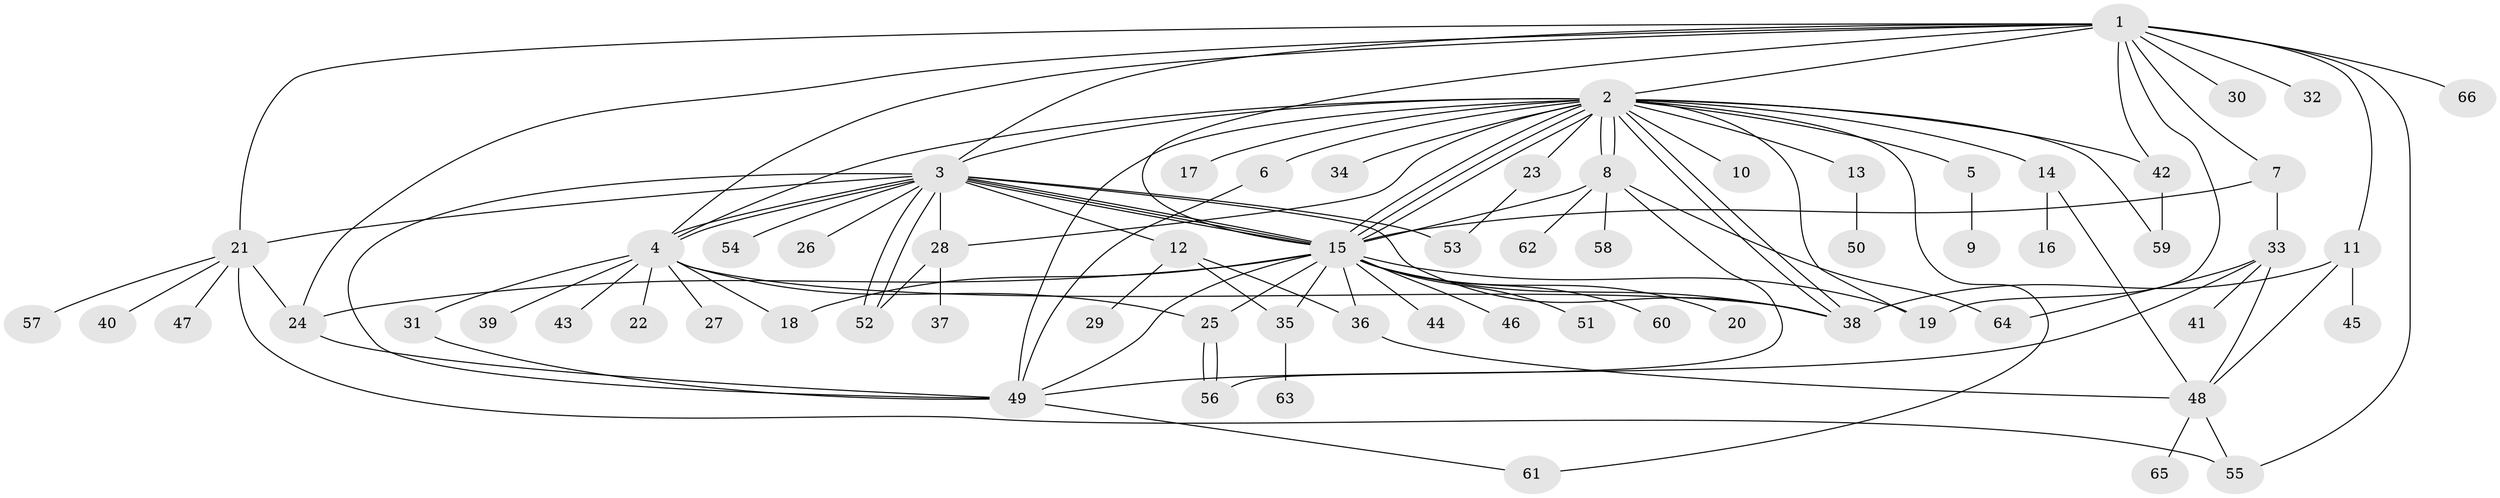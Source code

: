 // coarse degree distribution, {6: 0.09523809523809523, 11: 0.09523809523809523, 8: 0.047619047619047616, 1: 0.38095238095238093, 5: 0.14285714285714285, 7: 0.047619047619047616, 2: 0.047619047619047616, 3: 0.09523809523809523, 4: 0.047619047619047616}
// Generated by graph-tools (version 1.1) at 2025/50/03/04/25 22:50:37]
// undirected, 66 vertices, 113 edges
graph export_dot {
  node [color=gray90,style=filled];
  1;
  2;
  3;
  4;
  5;
  6;
  7;
  8;
  9;
  10;
  11;
  12;
  13;
  14;
  15;
  16;
  17;
  18;
  19;
  20;
  21;
  22;
  23;
  24;
  25;
  26;
  27;
  28;
  29;
  30;
  31;
  32;
  33;
  34;
  35;
  36;
  37;
  38;
  39;
  40;
  41;
  42;
  43;
  44;
  45;
  46;
  47;
  48;
  49;
  50;
  51;
  52;
  53;
  54;
  55;
  56;
  57;
  58;
  59;
  60;
  61;
  62;
  63;
  64;
  65;
  66;
  1 -- 2;
  1 -- 3;
  1 -- 4;
  1 -- 7;
  1 -- 11;
  1 -- 15;
  1 -- 19;
  1 -- 21;
  1 -- 24;
  1 -- 30;
  1 -- 32;
  1 -- 42;
  1 -- 55;
  1 -- 66;
  2 -- 3;
  2 -- 4;
  2 -- 5;
  2 -- 6;
  2 -- 8;
  2 -- 8;
  2 -- 10;
  2 -- 13;
  2 -- 14;
  2 -- 15;
  2 -- 15;
  2 -- 15;
  2 -- 17;
  2 -- 19;
  2 -- 23;
  2 -- 28;
  2 -- 34;
  2 -- 38;
  2 -- 38;
  2 -- 42;
  2 -- 49;
  2 -- 59;
  2 -- 61;
  3 -- 4;
  3 -- 4;
  3 -- 12;
  3 -- 15;
  3 -- 15;
  3 -- 15;
  3 -- 21;
  3 -- 26;
  3 -- 28;
  3 -- 38;
  3 -- 49;
  3 -- 52;
  3 -- 52;
  3 -- 53;
  3 -- 54;
  4 -- 18;
  4 -- 22;
  4 -- 25;
  4 -- 27;
  4 -- 31;
  4 -- 38;
  4 -- 39;
  4 -- 43;
  5 -- 9;
  6 -- 49;
  7 -- 15;
  7 -- 33;
  8 -- 15;
  8 -- 56;
  8 -- 58;
  8 -- 62;
  8 -- 64;
  11 -- 38;
  11 -- 45;
  11 -- 48;
  12 -- 29;
  12 -- 35;
  12 -- 36;
  13 -- 50;
  14 -- 16;
  14 -- 48;
  15 -- 18;
  15 -- 19;
  15 -- 20;
  15 -- 24;
  15 -- 25;
  15 -- 35;
  15 -- 36;
  15 -- 38;
  15 -- 44;
  15 -- 46;
  15 -- 49;
  15 -- 51;
  15 -- 60;
  21 -- 24;
  21 -- 40;
  21 -- 47;
  21 -- 55;
  21 -- 57;
  23 -- 53;
  24 -- 49;
  25 -- 56;
  25 -- 56;
  28 -- 37;
  28 -- 52;
  31 -- 49;
  33 -- 41;
  33 -- 48;
  33 -- 49;
  33 -- 64;
  35 -- 63;
  36 -- 48;
  42 -- 59;
  48 -- 55;
  48 -- 65;
  49 -- 61;
}
